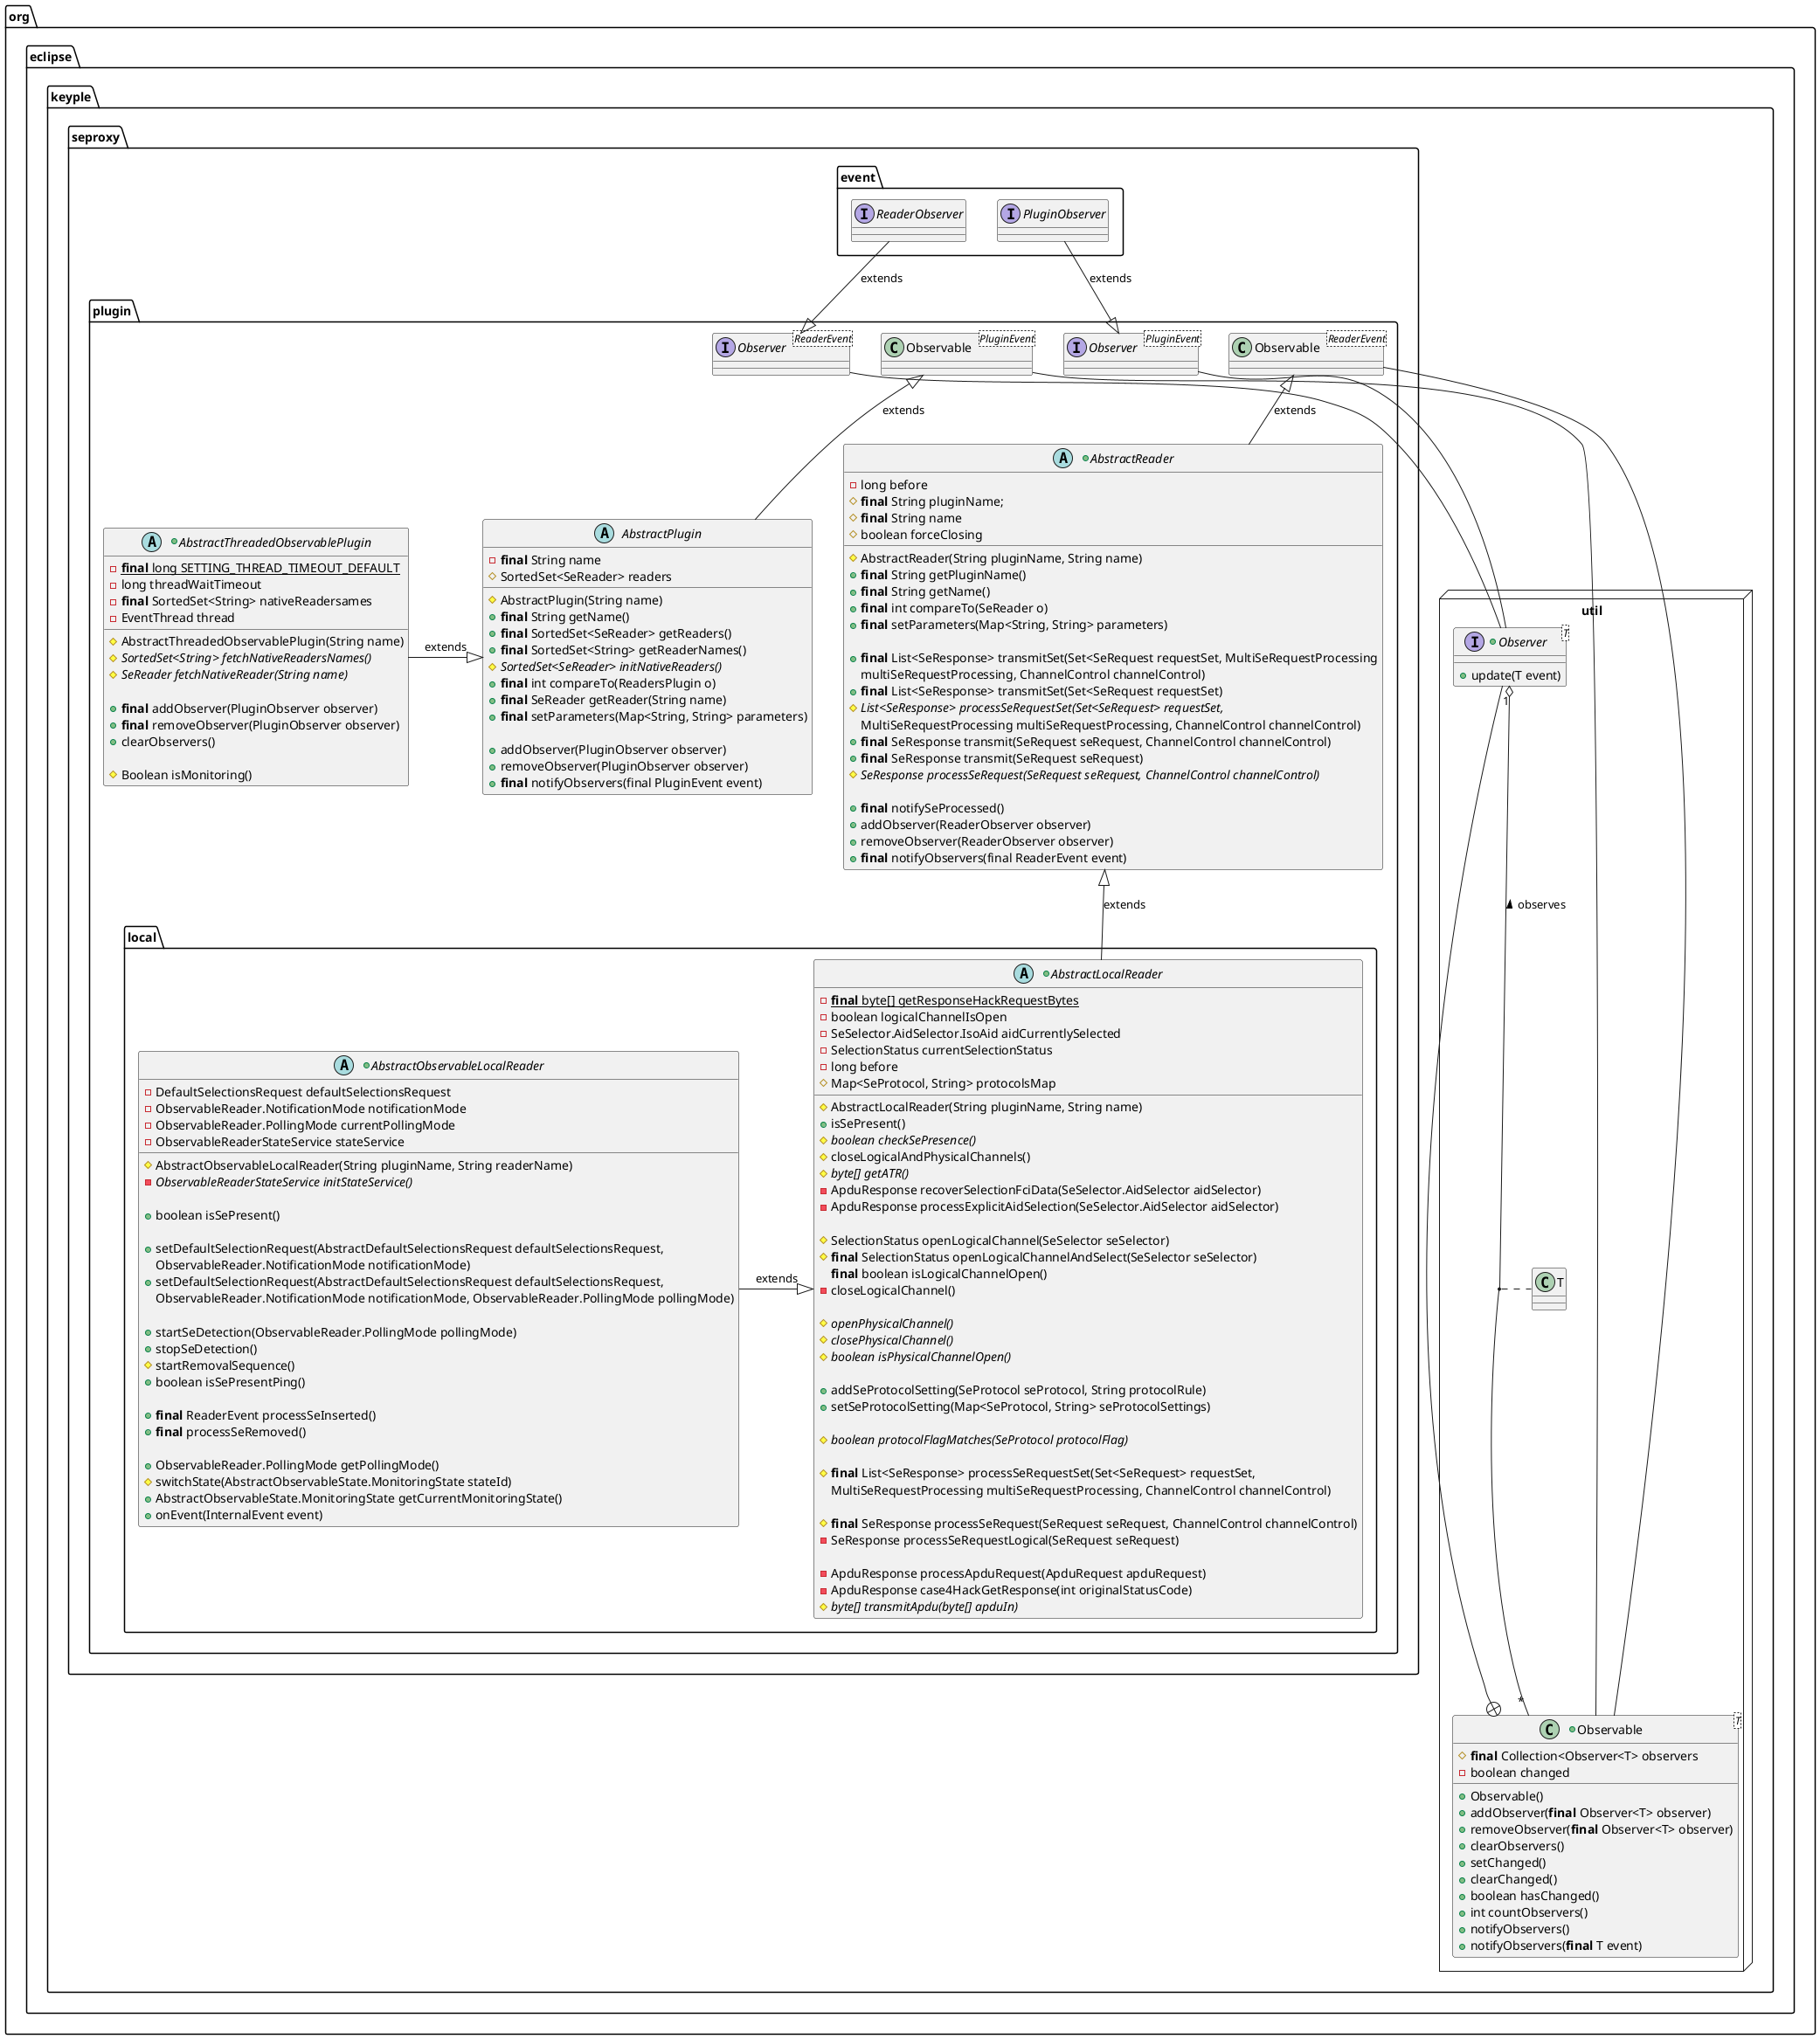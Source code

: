 '---------------------------------------------------------------------------------
' Copyright (c) 2018 Calypso Networks Association https://www.calypsonet-asso.org/
'
' See the NOTICE file(s) distributed with this work for additional
' information regarding copyright ownership.
'
' This program and the accompanying materials are made available under the
' terms of the Eclipse Public License 2.0 which is available at
' http://www.eclipse.org/legal/epl-2.0
'
' SPDX-License-Identifier: EPL-2.0 4
'---------------------------------------------------------------------------------

@startuml
package org.eclipse.keyple.seproxy #FFFFFF {

package "event" as event_observer #FFFFFF {
interface PluginObserver
interface ReaderObserver
}

package plugin #FFFFFF {

'!include ./KeypleClassDiagram_SeProxy_Elements.iuml!OBSERVABLE_PATTERN
package org.eclipse.keyple.util <<Node>> #FFFFFF {
  +class Observable<T> {
    #<b>final</b> Collection<Observer<T> observers
    -boolean changed
    +Observable()
    +addObserver(<b>final</b> Observer<T> observer)
    +removeObserver(<b>final</b> Observer<T> observer)
    +clearObservers()
    +setChanged()
    +clearChanged()
    +boolean hasChanged()
    +int countObservers()
    +notifyObservers()
    +notifyObservers(<b>final</b> T event)
  }

  +interface Observer<T> {
    +update(T event)
  }

  Observable +-up- Observer

  Observer "1" o-down- "*" Observable : observes <
  (Observable, Observer) . T
}




'!include ./KeypleClassDiagram_SeProxy_Elements.iuml!FACTORIZE_EVENT_READER
+abstract AbstractReader {
  -long before
  #<b>final</b> String pluginName;
  #<b>final</b> String name
  #boolean forceClosing
  #AbstractReader(String pluginName, String name)
  +<b>final</b> String getPluginName()
  +<b>final</b> String getName()
  +<b>final</b> int compareTo(SeReader o)
  +<b>final</b> setParameters(Map<String, String> parameters)

  +<b>final</b> List<SeResponse> transmitSet(Set<SeRequest requestSet, MultiSeRequestProcessing
    multiSeRequestProcessing, ChannelControl channelControl)
  +<b>final</b> List<SeResponse> transmitSet(Set<SeRequest requestSet)
  #{abstract} List<SeResponse> processSeRequestSet(Set<SeRequest> requestSet,
    MultiSeRequestProcessing multiSeRequestProcessing, ChannelControl channelControl)
  +<b>final</b> SeResponse transmit(SeRequest seRequest, ChannelControl channelControl)
  +<b>final</b> SeResponse transmit(SeRequest seRequest)
  #{abstract} SeResponse processSeRequest(SeRequest seRequest, ChannelControl channelControl)

  +<b>final</b> notifySeProcessed()
  +addObserver(ReaderObserver observer)
  +removeObserver(ReaderObserver observer)
  +<b>final</b> notifyObservers(final ReaderEvent event)
}

interface "Observer<ReaderEvent>" as Observer_ReaderEvent
class "Observable<ReaderEvent>" as Observable_ReaderEvent

'Observable_ReaderEvent -left- Observable
Observable_ReaderEvent -up- Observable
AbstractReader -up-|> Observable_ReaderEvent : extends

'!include ./KeypleClassDiagram_SeProxy_Elements.iuml!FACTORIZE_PLUGIN
abstract AbstractPlugin {
  -<b>final</b> String name
  #SortedSet<SeReader> readers
  #AbstractPlugin(String name)
  +<b>final</b> String getName()
  +<b>final</b> SortedSet<SeReader> getReaders()
  +<b>final</b> SortedSet<String> getReaderNames()
  #{abstract} SortedSet<SeReader> initNativeReaders()
  +<b>final</b> int compareTo(ReadersPlugin o)
  +<b>final</b> SeReader getReader(String name)
  +<b>final</b> setParameters(Map<String, String> parameters)

  +addObserver(PluginObserver observer)
  +removeObserver(PluginObserver observer)
  +<b>final</b> notifyObservers(final PluginEvent event)
}

+abstract AbstractThreadedObservablePlugin {
  #AbstractThreadedObservablePlugin(String name)
  #{abstract} SortedSet<String> fetchNativeReadersNames()
  #{abstract} SeReader fetchNativeReader(String name)

  +<b>final</b> addObserver(PluginObserver observer)
  +<b>final</b> removeObserver(PluginObserver observer)
  +clearObservers()

  #Boolean isMonitoring()
  -{static}<b>final</b> long SETTING_THREAD_TIMEOUT_DEFAULT
  -long threadWaitTimeout
  -<b>final</b> SortedSet<String> nativeReadersames
  -EventThread thread
}

class "Observable<PluginEvent>" as Observable_PluginEvent
interface "Observer<PluginEvent>" as Observer_PluginEvent

'Observable_PluginEvent -right- Observable
Observable_PluginEvent -up- Observable
AbstractPlugin -up-|> Observable_PluginEvent : extends

Observer -up- Observer_PluginEvent
PluginObserver -down-|> Observer_PluginEvent : extends
Observer -up- Observer_ReaderEvent
ReaderObserver -down-|> Observer_ReaderEvent : extends

Observable_PluginEvent -right[hidden]--> Observable_ReaderEvent
AbstractPlugin -right[hidden]--> AbstractReader

'AbstractPlugin <|-down- AbstractThreadedObservablePlugin : extends
AbstractPlugin <|-left- AbstractThreadedObservablePlugin : extends

package local #FFFFFF {

'!include ./KeypleClassDiagram_SeProxy_Elements.iuml!FACTORIZE_LOCAL_READER
+abstract AbstractLocalReader {
  -{static}<b>final</b> byte[] getResponseHackRequestBytes
  -boolean logicalChannelIsOpen
  -SeSelector.AidSelector.IsoAid aidCurrentlySelected
  -SelectionStatus currentSelectionStatus
  -long before
  #Map<SeProtocol, String> protocolsMap

  #AbstractLocalReader(String pluginName, String name)
  +isSePresent()
  #{abstract} boolean checkSePresence()
  #closeLogicalAndPhysicalChannels()
  #{abstract} byte[] getATR()
  -ApduResponse recoverSelectionFciData(SeSelector.AidSelector aidSelector)
  -ApduResponse processExplicitAidSelection(SeSelector.AidSelector aidSelector)

  #SelectionStatus openLogicalChannel(SeSelector seSelector)
  #<b>final</b> SelectionStatus openLogicalChannelAndSelect(SeSelector seSelector)
  <b>final</b> boolean isLogicalChannelOpen()
  -closeLogicalChannel()

  #{abstract} openPhysicalChannel()
  #{abstract} closePhysicalChannel()
  #{abstract} boolean isPhysicalChannelOpen()

  +addSeProtocolSetting(SeProtocol seProtocol, String protocolRule)
  +setSeProtocolSetting(Map<SeProtocol, String> seProtocolSettings)

  #{abstract} boolean protocolFlagMatches(SeProtocol protocolFlag)

  #<b>final</b> List<SeResponse> processSeRequestSet(Set<SeRequest> requestSet,
    MultiSeRequestProcessing multiSeRequestProcessing, ChannelControl channelControl)

  #<b>final</b> SeResponse processSeRequest(SeRequest seRequest, ChannelControl channelControl)
  -SeResponse processSeRequestLogical(SeRequest seRequest)

  -ApduResponse processApduRequest(ApduRequest apduRequest)
  -ApduResponse case4HackGetResponse(int originalStatusCode)
  #{abstract} byte[] transmitApdu(byte[] apduIn)
}

+abstract AbstractObservableLocalReader {
  -DefaultSelectionsRequest defaultSelectionsRequest
  -ObservableReader.NotificationMode notificationMode
  -ObservableReader.PollingMode currentPollingMode
  -ObservableReaderStateService stateService

  #AbstractObservableLocalReader(String pluginName, String readerName)
  -{abstract} ObservableReaderStateService initStateService()

  +boolean isSePresent()

  +setDefaultSelectionRequest(AbstractDefaultSelectionsRequest defaultSelectionsRequest,
    ObservableReader.NotificationMode notificationMode)
  +setDefaultSelectionRequest(AbstractDefaultSelectionsRequest defaultSelectionsRequest,
    ObservableReader.NotificationMode notificationMode, ObservableReader.PollingMode pollingMode)

  +startSeDetection(ObservableReader.PollingMode pollingMode)
  +stopSeDetection()
  #startRemovalSequence()
  +boolean isSePresentPing()

  +<b>final</b> ReaderEvent processSeInserted()
  +<b>final</b> processSeRemoved()

  +ObservableReader.PollingMode getPollingMode()
  #switchState(AbstractObservableState.MonitoringState stateId)
  +AbstractObservableState.MonitoringState getCurrentMonitoringState()
  +onEvent(InternalEvent event)
}

'AbstractLocalReader <|-down- AbstractSelectionLocalReader : extends
'AbstractObservableLocalReader -right-|> AbstractSelectionLocalReader: extends
AbstractObservableLocalReader -right-|> AbstractLocalReader: extends

'AbstractReader <|-right- AbstractLocalReader : extends
AbstractReader <|-down- AbstractLocalReader : extends
}
}

}
@enduml


